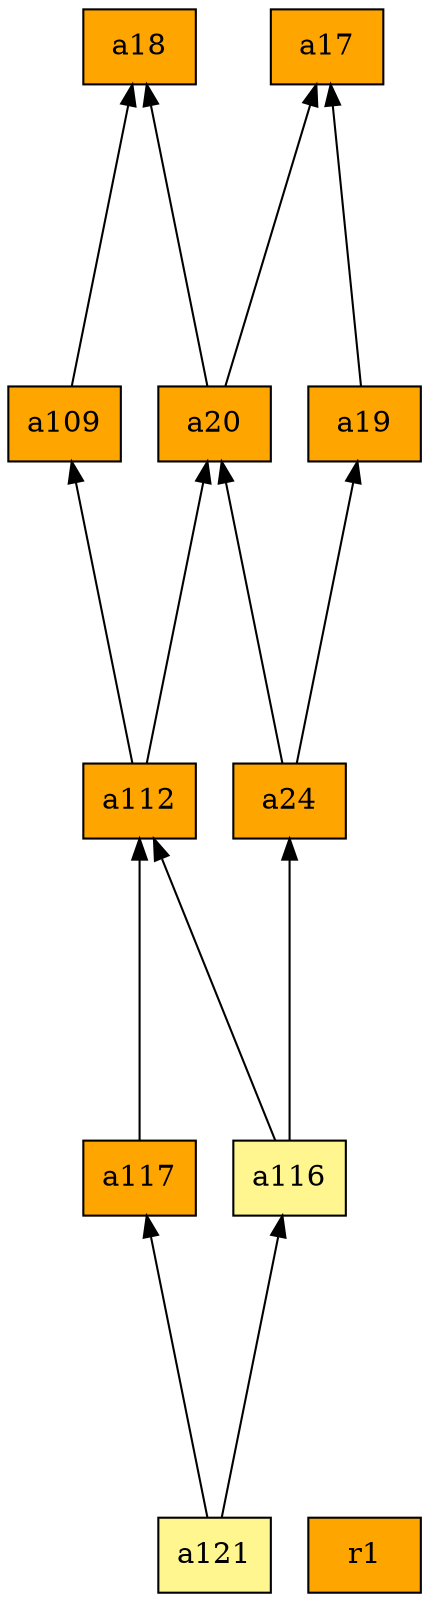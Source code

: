 digraph G {
rankdir=BT;ranksep="2.0";
"a20" [shape=record,fillcolor=orange,style=filled,label="{a20}"];
"a17" [shape=record,fillcolor=orange,style=filled,label="{a17}"];
"a19" [shape=record,fillcolor=orange,style=filled,label="{a19}"];
"a109" [shape=record,fillcolor=orange,style=filled,label="{a109}"];
"a117" [shape=record,fillcolor=orange,style=filled,label="{a117}"];
"a24" [shape=record,fillcolor=orange,style=filled,label="{a24}"];
"a18" [shape=record,fillcolor=orange,style=filled,label="{a18}"];
"r1" [shape=record,fillcolor=orange,style=filled,label="{r1}"];
"a112" [shape=record,fillcolor=orange,style=filled,label="{a112}"];
"a121" [shape=record,fillcolor=khaki1,style=filled,label="{a121}"];
"a116" [shape=record,fillcolor=khaki1,style=filled,label="{a116}"];
"a20" -> "a18"
"a20" -> "a17"
"a19" -> "a17"
"a109" -> "a18"
"a117" -> "a112"
"a24" -> "a19"
"a24" -> "a20"
"a112" -> "a109"
"a112" -> "a20"
"a121" -> "a117"
"a121" -> "a116"
"a116" -> "a24"
"a116" -> "a112"
}